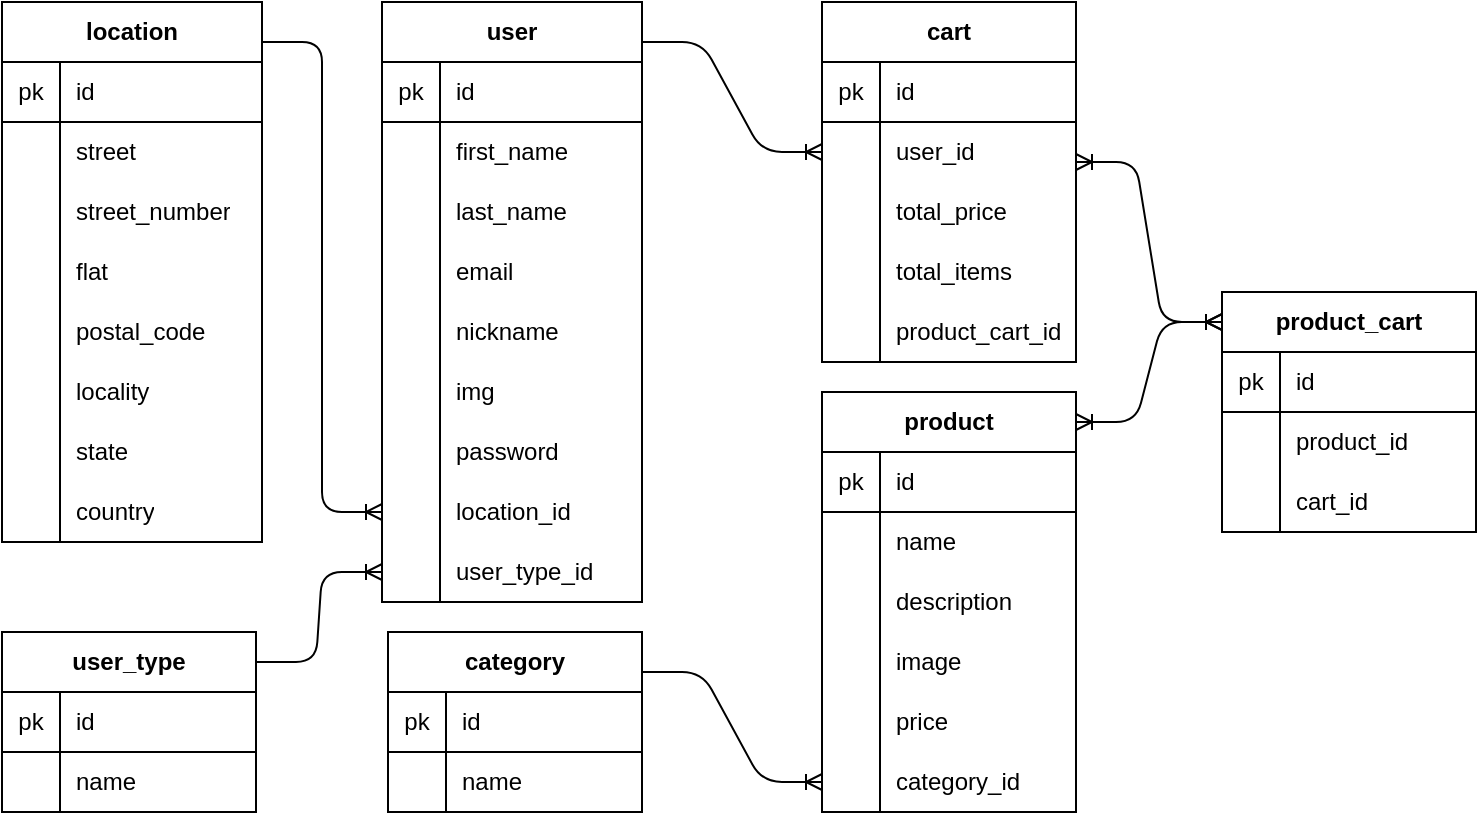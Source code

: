 <mxfile version="14.7.4" type="github">
  <diagram id="C5RBs43oDa-KdzZeNtuy" name="Page-1">
    <mxGraphModel dx="838" dy="547" grid="1" gridSize="10" guides="1" tooltips="1" connect="1" arrows="1" fold="1" page="1" pageScale="1" pageWidth="827" pageHeight="1169" math="0" shadow="0">
      <root>
        <mxCell id="WIyWlLk6GJQsqaUBKTNV-0" />
        <mxCell id="WIyWlLk6GJQsqaUBKTNV-1" parent="WIyWlLk6GJQsqaUBKTNV-0" />
        <mxCell id="2IKahxHPjoitAG6gqW4m-127" value="user" style="shape=table;html=1;whiteSpace=wrap;startSize=30;container=1;collapsible=0;childLayout=tableLayout;fixedRows=1;rowLines=0;fontStyle=1;align=center;rounded=0;shadow=0;sketch=0;" parent="WIyWlLk6GJQsqaUBKTNV-1" vertex="1">
          <mxGeometry x="230" y="30" width="130" height="300" as="geometry" />
        </mxCell>
        <mxCell id="2IKahxHPjoitAG6gqW4m-128" value="" style="shape=partialRectangle;html=1;whiteSpace=wrap;collapsible=0;dropTarget=0;pointerEvents=0;fillColor=none;top=0;left=0;bottom=1;right=0;points=[[0,0.5],[1,0.5]];portConstraint=eastwest;" parent="2IKahxHPjoitAG6gqW4m-127" vertex="1">
          <mxGeometry y="30" width="130" height="30" as="geometry" />
        </mxCell>
        <mxCell id="2IKahxHPjoitAG6gqW4m-129" value="pk" style="shape=partialRectangle;html=1;whiteSpace=wrap;connectable=0;fillColor=none;top=0;left=0;bottom=0;right=0;overflow=hidden;" parent="2IKahxHPjoitAG6gqW4m-128" vertex="1">
          <mxGeometry width="29" height="30" as="geometry" />
        </mxCell>
        <mxCell id="2IKahxHPjoitAG6gqW4m-130" value="id" style="shape=partialRectangle;html=1;whiteSpace=wrap;connectable=0;fillColor=none;top=0;left=0;bottom=0;right=0;align=left;spacingLeft=6;overflow=hidden;" parent="2IKahxHPjoitAG6gqW4m-128" vertex="1">
          <mxGeometry x="29" width="101" height="30" as="geometry" />
        </mxCell>
        <mxCell id="2IKahxHPjoitAG6gqW4m-131" value="" style="shape=partialRectangle;html=1;whiteSpace=wrap;collapsible=0;dropTarget=0;pointerEvents=0;fillColor=none;top=0;left=0;bottom=0;right=0;points=[[0,0.5],[1,0.5]];portConstraint=eastwest;" parent="2IKahxHPjoitAG6gqW4m-127" vertex="1">
          <mxGeometry y="60" width="130" height="30" as="geometry" />
        </mxCell>
        <mxCell id="2IKahxHPjoitAG6gqW4m-132" value="" style="shape=partialRectangle;html=1;whiteSpace=wrap;connectable=0;fillColor=none;top=0;left=0;bottom=0;right=0;overflow=hidden;" parent="2IKahxHPjoitAG6gqW4m-131" vertex="1">
          <mxGeometry width="29" height="30" as="geometry" />
        </mxCell>
        <mxCell id="2IKahxHPjoitAG6gqW4m-133" value="first_name" style="shape=partialRectangle;html=1;whiteSpace=wrap;connectable=0;fillColor=none;top=0;left=0;bottom=0;right=0;align=left;spacingLeft=6;overflow=hidden;" parent="2IKahxHPjoitAG6gqW4m-131" vertex="1">
          <mxGeometry x="29" width="101" height="30" as="geometry" />
        </mxCell>
        <mxCell id="2IKahxHPjoitAG6gqW4m-144" value="" style="shape=partialRectangle;html=1;whiteSpace=wrap;collapsible=0;dropTarget=0;pointerEvents=0;fillColor=none;top=0;left=0;bottom=0;right=0;points=[[0,0.5],[1,0.5]];portConstraint=eastwest;" parent="2IKahxHPjoitAG6gqW4m-127" vertex="1">
          <mxGeometry y="90" width="130" height="30" as="geometry" />
        </mxCell>
        <mxCell id="2IKahxHPjoitAG6gqW4m-145" value="" style="shape=partialRectangle;html=1;whiteSpace=wrap;connectable=0;fillColor=none;top=0;left=0;bottom=0;right=0;overflow=hidden;" parent="2IKahxHPjoitAG6gqW4m-144" vertex="1">
          <mxGeometry width="29" height="30" as="geometry" />
        </mxCell>
        <mxCell id="2IKahxHPjoitAG6gqW4m-146" value="last_name" style="shape=partialRectangle;html=1;whiteSpace=wrap;connectable=0;fillColor=none;top=0;left=0;bottom=0;right=0;align=left;spacingLeft=6;overflow=hidden;" parent="2IKahxHPjoitAG6gqW4m-144" vertex="1">
          <mxGeometry x="29" width="101" height="30" as="geometry" />
        </mxCell>
        <mxCell id="2IKahxHPjoitAG6gqW4m-134" value="" style="shape=partialRectangle;html=1;whiteSpace=wrap;collapsible=0;dropTarget=0;pointerEvents=0;fillColor=none;top=0;left=0;bottom=0;right=0;points=[[0,0.5],[1,0.5]];portConstraint=eastwest;" parent="2IKahxHPjoitAG6gqW4m-127" vertex="1">
          <mxGeometry y="120" width="130" height="30" as="geometry" />
        </mxCell>
        <mxCell id="2IKahxHPjoitAG6gqW4m-135" value="" style="shape=partialRectangle;html=1;whiteSpace=wrap;connectable=0;fillColor=none;top=0;left=0;bottom=0;right=0;overflow=hidden;" parent="2IKahxHPjoitAG6gqW4m-134" vertex="1">
          <mxGeometry width="29" height="30" as="geometry" />
        </mxCell>
        <mxCell id="2IKahxHPjoitAG6gqW4m-136" value="email" style="shape=partialRectangle;html=1;whiteSpace=wrap;connectable=0;fillColor=none;top=0;left=0;bottom=0;right=0;align=left;spacingLeft=6;overflow=hidden;" parent="2IKahxHPjoitAG6gqW4m-134" vertex="1">
          <mxGeometry x="29" width="101" height="30" as="geometry" />
        </mxCell>
        <mxCell id="2IKahxHPjoitAG6gqW4m-138" value="" style="shape=partialRectangle;html=1;whiteSpace=wrap;collapsible=0;dropTarget=0;pointerEvents=0;fillColor=none;top=0;left=0;bottom=0;right=0;points=[[0,0.5],[1,0.5]];portConstraint=eastwest;" parent="2IKahxHPjoitAG6gqW4m-127" vertex="1">
          <mxGeometry y="150" width="130" height="30" as="geometry" />
        </mxCell>
        <mxCell id="2IKahxHPjoitAG6gqW4m-139" value="" style="shape=partialRectangle;html=1;whiteSpace=wrap;connectable=0;fillColor=none;top=0;left=0;bottom=0;right=0;overflow=hidden;" parent="2IKahxHPjoitAG6gqW4m-138" vertex="1">
          <mxGeometry width="29" height="30" as="geometry" />
        </mxCell>
        <mxCell id="2IKahxHPjoitAG6gqW4m-140" value="nickname" style="shape=partialRectangle;html=1;whiteSpace=wrap;connectable=0;fillColor=none;top=0;left=0;bottom=0;right=0;align=left;spacingLeft=6;overflow=hidden;" parent="2IKahxHPjoitAG6gqW4m-138" vertex="1">
          <mxGeometry x="29" width="101" height="30" as="geometry" />
        </mxCell>
        <mxCell id="2IKahxHPjoitAG6gqW4m-141" value="" style="shape=partialRectangle;html=1;whiteSpace=wrap;collapsible=0;dropTarget=0;pointerEvents=0;fillColor=none;top=0;left=0;bottom=0;right=0;points=[[0,0.5],[1,0.5]];portConstraint=eastwest;" parent="2IKahxHPjoitAG6gqW4m-127" vertex="1">
          <mxGeometry y="180" width="130" height="30" as="geometry" />
        </mxCell>
        <mxCell id="2IKahxHPjoitAG6gqW4m-142" value="" style="shape=partialRectangle;html=1;whiteSpace=wrap;connectable=0;fillColor=none;top=0;left=0;bottom=0;right=0;overflow=hidden;" parent="2IKahxHPjoitAG6gqW4m-141" vertex="1">
          <mxGeometry width="29" height="30" as="geometry" />
        </mxCell>
        <mxCell id="2IKahxHPjoitAG6gqW4m-143" value="img" style="shape=partialRectangle;html=1;whiteSpace=wrap;connectable=0;fillColor=none;top=0;left=0;bottom=0;right=0;align=left;spacingLeft=6;overflow=hidden;" parent="2IKahxHPjoitAG6gqW4m-141" vertex="1">
          <mxGeometry x="29" width="101" height="30" as="geometry" />
        </mxCell>
        <mxCell id="2IKahxHPjoitAG6gqW4m-160" value="" style="shape=partialRectangle;html=1;whiteSpace=wrap;collapsible=0;dropTarget=0;pointerEvents=0;fillColor=none;top=0;left=0;bottom=0;right=0;points=[[0,0.5],[1,0.5]];portConstraint=eastwest;" parent="2IKahxHPjoitAG6gqW4m-127" vertex="1">
          <mxGeometry y="210" width="130" height="30" as="geometry" />
        </mxCell>
        <mxCell id="2IKahxHPjoitAG6gqW4m-161" value="" style="shape=partialRectangle;html=1;whiteSpace=wrap;connectable=0;fillColor=none;top=0;left=0;bottom=0;right=0;overflow=hidden;" parent="2IKahxHPjoitAG6gqW4m-160" vertex="1">
          <mxGeometry width="29" height="30" as="geometry" />
        </mxCell>
        <mxCell id="2IKahxHPjoitAG6gqW4m-162" value="password" style="shape=partialRectangle;html=1;whiteSpace=wrap;connectable=0;fillColor=none;top=0;left=0;bottom=0;right=0;align=left;spacingLeft=6;overflow=hidden;" parent="2IKahxHPjoitAG6gqW4m-160" vertex="1">
          <mxGeometry x="29" width="101" height="30" as="geometry" />
        </mxCell>
        <mxCell id="2IKahxHPjoitAG6gqW4m-166" value="" style="shape=partialRectangle;html=1;whiteSpace=wrap;collapsible=0;dropTarget=0;pointerEvents=0;fillColor=none;top=0;left=0;bottom=0;right=0;points=[[0,0.5],[1,0.5]];portConstraint=eastwest;" parent="2IKahxHPjoitAG6gqW4m-127" vertex="1">
          <mxGeometry y="240" width="130" height="30" as="geometry" />
        </mxCell>
        <mxCell id="2IKahxHPjoitAG6gqW4m-167" value="" style="shape=partialRectangle;html=1;whiteSpace=wrap;connectable=0;fillColor=none;top=0;left=0;bottom=0;right=0;overflow=hidden;" parent="2IKahxHPjoitAG6gqW4m-166" vertex="1">
          <mxGeometry width="29" height="30" as="geometry" />
        </mxCell>
        <mxCell id="2IKahxHPjoitAG6gqW4m-168" value="location_id" style="shape=partialRectangle;html=1;whiteSpace=wrap;connectable=0;fillColor=none;top=0;left=0;bottom=0;right=0;align=left;spacingLeft=6;overflow=hidden;" parent="2IKahxHPjoitAG6gqW4m-166" vertex="1">
          <mxGeometry x="29" width="101" height="30" as="geometry" />
        </mxCell>
        <mxCell id="2IKahxHPjoitAG6gqW4m-163" value="" style="shape=partialRectangle;html=1;whiteSpace=wrap;collapsible=0;dropTarget=0;pointerEvents=0;fillColor=none;top=0;left=0;bottom=0;right=0;points=[[0,0.5],[1,0.5]];portConstraint=eastwest;" parent="2IKahxHPjoitAG6gqW4m-127" vertex="1">
          <mxGeometry y="270" width="130" height="30" as="geometry" />
        </mxCell>
        <mxCell id="2IKahxHPjoitAG6gqW4m-164" value="" style="shape=partialRectangle;html=1;whiteSpace=wrap;connectable=0;fillColor=none;top=0;left=0;bottom=0;right=0;overflow=hidden;" parent="2IKahxHPjoitAG6gqW4m-163" vertex="1">
          <mxGeometry width="29" height="30" as="geometry" />
        </mxCell>
        <mxCell id="2IKahxHPjoitAG6gqW4m-165" value="user_type_id" style="shape=partialRectangle;html=1;whiteSpace=wrap;connectable=0;fillColor=none;top=0;left=0;bottom=0;right=0;align=left;spacingLeft=6;overflow=hidden;" parent="2IKahxHPjoitAG6gqW4m-163" vertex="1">
          <mxGeometry x="29" width="101" height="30" as="geometry" />
        </mxCell>
        <mxCell id="2IKahxHPjoitAG6gqW4m-169" value="product" style="shape=table;html=1;whiteSpace=wrap;startSize=30;container=1;collapsible=0;childLayout=tableLayout;fixedRows=1;rowLines=0;fontStyle=1;align=center;rounded=0;shadow=0;sketch=0;" parent="WIyWlLk6GJQsqaUBKTNV-1" vertex="1">
          <mxGeometry x="450" y="225" width="127" height="210" as="geometry" />
        </mxCell>
        <mxCell id="2IKahxHPjoitAG6gqW4m-170" value="" style="shape=partialRectangle;html=1;whiteSpace=wrap;collapsible=0;dropTarget=0;pointerEvents=0;fillColor=none;top=0;left=0;bottom=1;right=0;points=[[0,0.5],[1,0.5]];portConstraint=eastwest;" parent="2IKahxHPjoitAG6gqW4m-169" vertex="1">
          <mxGeometry y="30" width="127" height="30" as="geometry" />
        </mxCell>
        <mxCell id="2IKahxHPjoitAG6gqW4m-171" value="pk" style="shape=partialRectangle;html=1;whiteSpace=wrap;connectable=0;fillColor=none;top=0;left=0;bottom=0;right=0;overflow=hidden;" parent="2IKahxHPjoitAG6gqW4m-170" vertex="1">
          <mxGeometry width="29" height="30" as="geometry" />
        </mxCell>
        <mxCell id="2IKahxHPjoitAG6gqW4m-172" value="id" style="shape=partialRectangle;html=1;whiteSpace=wrap;connectable=0;fillColor=none;top=0;left=0;bottom=0;right=0;align=left;spacingLeft=6;overflow=hidden;" parent="2IKahxHPjoitAG6gqW4m-170" vertex="1">
          <mxGeometry x="29" width="98" height="30" as="geometry" />
        </mxCell>
        <mxCell id="2IKahxHPjoitAG6gqW4m-173" value="" style="shape=partialRectangle;html=1;whiteSpace=wrap;collapsible=0;dropTarget=0;pointerEvents=0;fillColor=none;top=0;left=0;bottom=0;right=0;points=[[0,0.5],[1,0.5]];portConstraint=eastwest;" parent="2IKahxHPjoitAG6gqW4m-169" vertex="1">
          <mxGeometry y="60" width="127" height="30" as="geometry" />
        </mxCell>
        <mxCell id="2IKahxHPjoitAG6gqW4m-174" value="" style="shape=partialRectangle;html=1;whiteSpace=wrap;connectable=0;fillColor=none;top=0;left=0;bottom=0;right=0;overflow=hidden;" parent="2IKahxHPjoitAG6gqW4m-173" vertex="1">
          <mxGeometry width="29" height="30" as="geometry" />
        </mxCell>
        <mxCell id="2IKahxHPjoitAG6gqW4m-175" value="name" style="shape=partialRectangle;html=1;whiteSpace=wrap;connectable=0;fillColor=none;top=0;left=0;bottom=0;right=0;align=left;spacingLeft=6;overflow=hidden;" parent="2IKahxHPjoitAG6gqW4m-173" vertex="1">
          <mxGeometry x="29" width="98" height="30" as="geometry" />
        </mxCell>
        <mxCell id="2IKahxHPjoitAG6gqW4m-176" value="" style="shape=partialRectangle;html=1;whiteSpace=wrap;collapsible=0;dropTarget=0;pointerEvents=0;fillColor=none;top=0;left=0;bottom=0;right=0;points=[[0,0.5],[1,0.5]];portConstraint=eastwest;" parent="2IKahxHPjoitAG6gqW4m-169" vertex="1">
          <mxGeometry y="90" width="127" height="30" as="geometry" />
        </mxCell>
        <mxCell id="2IKahxHPjoitAG6gqW4m-177" value="" style="shape=partialRectangle;html=1;whiteSpace=wrap;connectable=0;fillColor=none;top=0;left=0;bottom=0;right=0;overflow=hidden;" parent="2IKahxHPjoitAG6gqW4m-176" vertex="1">
          <mxGeometry width="29" height="30" as="geometry" />
        </mxCell>
        <mxCell id="2IKahxHPjoitAG6gqW4m-178" value="description" style="shape=partialRectangle;html=1;whiteSpace=wrap;connectable=0;fillColor=none;top=0;left=0;bottom=0;right=0;align=left;spacingLeft=6;overflow=hidden;" parent="2IKahxHPjoitAG6gqW4m-176" vertex="1">
          <mxGeometry x="29" width="98" height="30" as="geometry" />
        </mxCell>
        <mxCell id="2IKahxHPjoitAG6gqW4m-179" value="" style="shape=partialRectangle;html=1;whiteSpace=wrap;collapsible=0;dropTarget=0;pointerEvents=0;fillColor=none;top=0;left=0;bottom=0;right=0;points=[[0,0.5],[1,0.5]];portConstraint=eastwest;" parent="2IKahxHPjoitAG6gqW4m-169" vertex="1">
          <mxGeometry y="120" width="127" height="30" as="geometry" />
        </mxCell>
        <mxCell id="2IKahxHPjoitAG6gqW4m-180" value="" style="shape=partialRectangle;html=1;whiteSpace=wrap;connectable=0;fillColor=none;top=0;left=0;bottom=0;right=0;overflow=hidden;" parent="2IKahxHPjoitAG6gqW4m-179" vertex="1">
          <mxGeometry width="29" height="30" as="geometry" />
        </mxCell>
        <mxCell id="2IKahxHPjoitAG6gqW4m-181" value="image" style="shape=partialRectangle;html=1;whiteSpace=wrap;connectable=0;fillColor=none;top=0;left=0;bottom=0;right=0;align=left;spacingLeft=6;overflow=hidden;" parent="2IKahxHPjoitAG6gqW4m-179" vertex="1">
          <mxGeometry x="29" width="98" height="30" as="geometry" />
        </mxCell>
        <mxCell id="2IKahxHPjoitAG6gqW4m-185" value="" style="shape=partialRectangle;html=1;whiteSpace=wrap;collapsible=0;dropTarget=0;pointerEvents=0;fillColor=none;top=0;left=0;bottom=0;right=0;points=[[0,0.5],[1,0.5]];portConstraint=eastwest;" parent="2IKahxHPjoitAG6gqW4m-169" vertex="1">
          <mxGeometry y="150" width="127" height="30" as="geometry" />
        </mxCell>
        <mxCell id="2IKahxHPjoitAG6gqW4m-186" value="" style="shape=partialRectangle;html=1;whiteSpace=wrap;connectable=0;fillColor=none;top=0;left=0;bottom=0;right=0;overflow=hidden;" parent="2IKahxHPjoitAG6gqW4m-185" vertex="1">
          <mxGeometry width="29" height="30" as="geometry" />
        </mxCell>
        <mxCell id="2IKahxHPjoitAG6gqW4m-187" value="price" style="shape=partialRectangle;html=1;whiteSpace=wrap;connectable=0;fillColor=none;top=0;left=0;bottom=0;right=0;align=left;spacingLeft=6;overflow=hidden;" parent="2IKahxHPjoitAG6gqW4m-185" vertex="1">
          <mxGeometry x="29" width="98" height="30" as="geometry" />
        </mxCell>
        <mxCell id="2IKahxHPjoitAG6gqW4m-188" value="" style="shape=partialRectangle;html=1;whiteSpace=wrap;collapsible=0;dropTarget=0;pointerEvents=0;fillColor=none;top=0;left=0;bottom=0;right=0;points=[[0,0.5],[1,0.5]];portConstraint=eastwest;" parent="2IKahxHPjoitAG6gqW4m-169" vertex="1">
          <mxGeometry y="180" width="127" height="30" as="geometry" />
        </mxCell>
        <mxCell id="2IKahxHPjoitAG6gqW4m-189" value="" style="shape=partialRectangle;html=1;whiteSpace=wrap;connectable=0;fillColor=none;top=0;left=0;bottom=0;right=0;overflow=hidden;" parent="2IKahxHPjoitAG6gqW4m-188" vertex="1">
          <mxGeometry width="29" height="30" as="geometry" />
        </mxCell>
        <mxCell id="2IKahxHPjoitAG6gqW4m-190" value="category_id" style="shape=partialRectangle;html=1;whiteSpace=wrap;connectable=0;fillColor=none;top=0;left=0;bottom=0;right=0;align=left;spacingLeft=6;overflow=hidden;" parent="2IKahxHPjoitAG6gqW4m-188" vertex="1">
          <mxGeometry x="29" width="98" height="30" as="geometry" />
        </mxCell>
        <mxCell id="2IKahxHPjoitAG6gqW4m-197" value="location" style="shape=table;html=1;whiteSpace=wrap;startSize=30;container=1;collapsible=0;childLayout=tableLayout;fixedRows=1;rowLines=0;fontStyle=1;align=center;rounded=0;shadow=0;sketch=0;" parent="WIyWlLk6GJQsqaUBKTNV-1" vertex="1">
          <mxGeometry x="40" y="30" width="130" height="270" as="geometry" />
        </mxCell>
        <mxCell id="2IKahxHPjoitAG6gqW4m-198" value="" style="shape=partialRectangle;html=1;whiteSpace=wrap;collapsible=0;dropTarget=0;pointerEvents=0;fillColor=none;top=0;left=0;bottom=1;right=0;points=[[0,0.5],[1,0.5]];portConstraint=eastwest;" parent="2IKahxHPjoitAG6gqW4m-197" vertex="1">
          <mxGeometry y="30" width="130" height="30" as="geometry" />
        </mxCell>
        <mxCell id="2IKahxHPjoitAG6gqW4m-199" value="pk" style="shape=partialRectangle;html=1;whiteSpace=wrap;connectable=0;fillColor=none;top=0;left=0;bottom=0;right=0;overflow=hidden;" parent="2IKahxHPjoitAG6gqW4m-198" vertex="1">
          <mxGeometry width="29" height="30" as="geometry" />
        </mxCell>
        <mxCell id="2IKahxHPjoitAG6gqW4m-200" value="id" style="shape=partialRectangle;html=1;whiteSpace=wrap;connectable=0;fillColor=none;top=0;left=0;bottom=0;right=0;align=left;spacingLeft=6;overflow=hidden;" parent="2IKahxHPjoitAG6gqW4m-198" vertex="1">
          <mxGeometry x="29" width="101" height="30" as="geometry" />
        </mxCell>
        <mxCell id="2IKahxHPjoitAG6gqW4m-201" value="" style="shape=partialRectangle;html=1;whiteSpace=wrap;collapsible=0;dropTarget=0;pointerEvents=0;fillColor=none;top=0;left=0;bottom=0;right=0;points=[[0,0.5],[1,0.5]];portConstraint=eastwest;" parent="2IKahxHPjoitAG6gqW4m-197" vertex="1">
          <mxGeometry y="60" width="130" height="30" as="geometry" />
        </mxCell>
        <mxCell id="2IKahxHPjoitAG6gqW4m-202" value="" style="shape=partialRectangle;html=1;whiteSpace=wrap;connectable=0;fillColor=none;top=0;left=0;bottom=0;right=0;overflow=hidden;" parent="2IKahxHPjoitAG6gqW4m-201" vertex="1">
          <mxGeometry width="29" height="30" as="geometry" />
        </mxCell>
        <mxCell id="2IKahxHPjoitAG6gqW4m-203" value="street" style="shape=partialRectangle;html=1;whiteSpace=wrap;connectable=0;fillColor=none;top=0;left=0;bottom=0;right=0;align=left;spacingLeft=6;overflow=hidden;" parent="2IKahxHPjoitAG6gqW4m-201" vertex="1">
          <mxGeometry x="29" width="101" height="30" as="geometry" />
        </mxCell>
        <mxCell id="2IKahxHPjoitAG6gqW4m-204" value="" style="shape=partialRectangle;html=1;whiteSpace=wrap;collapsible=0;dropTarget=0;pointerEvents=0;fillColor=none;top=0;left=0;bottom=0;right=0;points=[[0,0.5],[1,0.5]];portConstraint=eastwest;" parent="2IKahxHPjoitAG6gqW4m-197" vertex="1">
          <mxGeometry y="90" width="130" height="30" as="geometry" />
        </mxCell>
        <mxCell id="2IKahxHPjoitAG6gqW4m-205" value="" style="shape=partialRectangle;html=1;whiteSpace=wrap;connectable=0;fillColor=none;top=0;left=0;bottom=0;right=0;overflow=hidden;" parent="2IKahxHPjoitAG6gqW4m-204" vertex="1">
          <mxGeometry width="29" height="30" as="geometry" />
        </mxCell>
        <mxCell id="2IKahxHPjoitAG6gqW4m-206" value="street_number" style="shape=partialRectangle;html=1;whiteSpace=wrap;connectable=0;fillColor=none;top=0;left=0;bottom=0;right=0;align=left;spacingLeft=6;overflow=hidden;" parent="2IKahxHPjoitAG6gqW4m-204" vertex="1">
          <mxGeometry x="29" width="101" height="30" as="geometry" />
        </mxCell>
        <mxCell id="2IKahxHPjoitAG6gqW4m-207" value="" style="shape=partialRectangle;html=1;whiteSpace=wrap;collapsible=0;dropTarget=0;pointerEvents=0;fillColor=none;top=0;left=0;bottom=0;right=0;points=[[0,0.5],[1,0.5]];portConstraint=eastwest;" parent="2IKahxHPjoitAG6gqW4m-197" vertex="1">
          <mxGeometry y="120" width="130" height="30" as="geometry" />
        </mxCell>
        <mxCell id="2IKahxHPjoitAG6gqW4m-208" value="" style="shape=partialRectangle;html=1;whiteSpace=wrap;connectable=0;fillColor=none;top=0;left=0;bottom=0;right=0;overflow=hidden;" parent="2IKahxHPjoitAG6gqW4m-207" vertex="1">
          <mxGeometry width="29" height="30" as="geometry" />
        </mxCell>
        <mxCell id="2IKahxHPjoitAG6gqW4m-209" value="flat" style="shape=partialRectangle;html=1;whiteSpace=wrap;connectable=0;fillColor=none;top=0;left=0;bottom=0;right=0;align=left;spacingLeft=6;overflow=hidden;" parent="2IKahxHPjoitAG6gqW4m-207" vertex="1">
          <mxGeometry x="29" width="101" height="30" as="geometry" />
        </mxCell>
        <mxCell id="2IKahxHPjoitAG6gqW4m-210" value="" style="shape=partialRectangle;html=1;whiteSpace=wrap;collapsible=0;dropTarget=0;pointerEvents=0;fillColor=none;top=0;left=0;bottom=0;right=0;points=[[0,0.5],[1,0.5]];portConstraint=eastwest;" parent="2IKahxHPjoitAG6gqW4m-197" vertex="1">
          <mxGeometry y="150" width="130" height="30" as="geometry" />
        </mxCell>
        <mxCell id="2IKahxHPjoitAG6gqW4m-211" value="" style="shape=partialRectangle;html=1;whiteSpace=wrap;connectable=0;fillColor=none;top=0;left=0;bottom=0;right=0;overflow=hidden;" parent="2IKahxHPjoitAG6gqW4m-210" vertex="1">
          <mxGeometry width="29" height="30" as="geometry" />
        </mxCell>
        <mxCell id="2IKahxHPjoitAG6gqW4m-212" value="postal_code" style="shape=partialRectangle;html=1;whiteSpace=wrap;connectable=0;fillColor=none;top=0;left=0;bottom=0;right=0;align=left;spacingLeft=6;overflow=hidden;" parent="2IKahxHPjoitAG6gqW4m-210" vertex="1">
          <mxGeometry x="29" width="101" height="30" as="geometry" />
        </mxCell>
        <mxCell id="2IKahxHPjoitAG6gqW4m-213" value="" style="shape=partialRectangle;html=1;whiteSpace=wrap;collapsible=0;dropTarget=0;pointerEvents=0;fillColor=none;top=0;left=0;bottom=0;right=0;points=[[0,0.5],[1,0.5]];portConstraint=eastwest;" parent="2IKahxHPjoitAG6gqW4m-197" vertex="1">
          <mxGeometry y="180" width="130" height="30" as="geometry" />
        </mxCell>
        <mxCell id="2IKahxHPjoitAG6gqW4m-214" value="" style="shape=partialRectangle;html=1;whiteSpace=wrap;connectable=0;fillColor=none;top=0;left=0;bottom=0;right=0;overflow=hidden;" parent="2IKahxHPjoitAG6gqW4m-213" vertex="1">
          <mxGeometry width="29" height="30" as="geometry" />
        </mxCell>
        <mxCell id="2IKahxHPjoitAG6gqW4m-215" value="locality" style="shape=partialRectangle;html=1;whiteSpace=wrap;connectable=0;fillColor=none;top=0;left=0;bottom=0;right=0;align=left;spacingLeft=6;overflow=hidden;" parent="2IKahxHPjoitAG6gqW4m-213" vertex="1">
          <mxGeometry x="29" width="101" height="30" as="geometry" />
        </mxCell>
        <mxCell id="2IKahxHPjoitAG6gqW4m-216" value="" style="shape=partialRectangle;html=1;whiteSpace=wrap;collapsible=0;dropTarget=0;pointerEvents=0;fillColor=none;top=0;left=0;bottom=0;right=0;points=[[0,0.5],[1,0.5]];portConstraint=eastwest;" parent="2IKahxHPjoitAG6gqW4m-197" vertex="1">
          <mxGeometry y="210" width="130" height="30" as="geometry" />
        </mxCell>
        <mxCell id="2IKahxHPjoitAG6gqW4m-217" value="" style="shape=partialRectangle;html=1;whiteSpace=wrap;connectable=0;fillColor=none;top=0;left=0;bottom=0;right=0;overflow=hidden;" parent="2IKahxHPjoitAG6gqW4m-216" vertex="1">
          <mxGeometry width="29" height="30" as="geometry" />
        </mxCell>
        <mxCell id="2IKahxHPjoitAG6gqW4m-218" value="state" style="shape=partialRectangle;html=1;whiteSpace=wrap;connectable=0;fillColor=none;top=0;left=0;bottom=0;right=0;align=left;spacingLeft=6;overflow=hidden;" parent="2IKahxHPjoitAG6gqW4m-216" vertex="1">
          <mxGeometry x="29" width="101" height="30" as="geometry" />
        </mxCell>
        <mxCell id="2IKahxHPjoitAG6gqW4m-219" value="" style="shape=partialRectangle;html=1;whiteSpace=wrap;collapsible=0;dropTarget=0;pointerEvents=0;fillColor=none;top=0;left=0;bottom=0;right=0;points=[[0,0.5],[1,0.5]];portConstraint=eastwest;" parent="2IKahxHPjoitAG6gqW4m-197" vertex="1">
          <mxGeometry y="240" width="130" height="30" as="geometry" />
        </mxCell>
        <mxCell id="2IKahxHPjoitAG6gqW4m-220" value="" style="shape=partialRectangle;html=1;whiteSpace=wrap;connectable=0;fillColor=none;top=0;left=0;bottom=0;right=0;overflow=hidden;" parent="2IKahxHPjoitAG6gqW4m-219" vertex="1">
          <mxGeometry width="29" height="30" as="geometry" />
        </mxCell>
        <mxCell id="2IKahxHPjoitAG6gqW4m-221" value="country" style="shape=partialRectangle;html=1;whiteSpace=wrap;connectable=0;fillColor=none;top=0;left=0;bottom=0;right=0;align=left;spacingLeft=6;overflow=hidden;" parent="2IKahxHPjoitAG6gqW4m-219" vertex="1">
          <mxGeometry x="29" width="101" height="30" as="geometry" />
        </mxCell>
        <mxCell id="2IKahxHPjoitAG6gqW4m-228" value="category" style="shape=table;html=1;whiteSpace=wrap;startSize=30;container=1;collapsible=0;childLayout=tableLayout;fixedRows=1;rowLines=0;fontStyle=1;align=center;rounded=0;shadow=0;sketch=0;" parent="WIyWlLk6GJQsqaUBKTNV-1" vertex="1">
          <mxGeometry x="233" y="345" width="127" height="90" as="geometry" />
        </mxCell>
        <mxCell id="2IKahxHPjoitAG6gqW4m-229" value="" style="shape=partialRectangle;html=1;whiteSpace=wrap;collapsible=0;dropTarget=0;pointerEvents=0;fillColor=none;top=0;left=0;bottom=1;right=0;points=[[0,0.5],[1,0.5]];portConstraint=eastwest;" parent="2IKahxHPjoitAG6gqW4m-228" vertex="1">
          <mxGeometry y="30" width="127" height="30" as="geometry" />
        </mxCell>
        <mxCell id="2IKahxHPjoitAG6gqW4m-230" value="pk" style="shape=partialRectangle;html=1;whiteSpace=wrap;connectable=0;fillColor=none;top=0;left=0;bottom=0;right=0;overflow=hidden;" parent="2IKahxHPjoitAG6gqW4m-229" vertex="1">
          <mxGeometry width="29" height="30" as="geometry" />
        </mxCell>
        <mxCell id="2IKahxHPjoitAG6gqW4m-231" value="id" style="shape=partialRectangle;html=1;whiteSpace=wrap;connectable=0;fillColor=none;top=0;left=0;bottom=0;right=0;align=left;spacingLeft=6;overflow=hidden;" parent="2IKahxHPjoitAG6gqW4m-229" vertex="1">
          <mxGeometry x="29" width="98" height="30" as="geometry" />
        </mxCell>
        <mxCell id="2IKahxHPjoitAG6gqW4m-232" value="" style="shape=partialRectangle;html=1;whiteSpace=wrap;collapsible=0;dropTarget=0;pointerEvents=0;fillColor=none;top=0;left=0;bottom=0;right=0;points=[[0,0.5],[1,0.5]];portConstraint=eastwest;" parent="2IKahxHPjoitAG6gqW4m-228" vertex="1">
          <mxGeometry y="60" width="127" height="30" as="geometry" />
        </mxCell>
        <mxCell id="2IKahxHPjoitAG6gqW4m-233" value="" style="shape=partialRectangle;html=1;whiteSpace=wrap;connectable=0;fillColor=none;top=0;left=0;bottom=0;right=0;overflow=hidden;" parent="2IKahxHPjoitAG6gqW4m-232" vertex="1">
          <mxGeometry width="29" height="30" as="geometry" />
        </mxCell>
        <mxCell id="2IKahxHPjoitAG6gqW4m-234" value="name" style="shape=partialRectangle;html=1;whiteSpace=wrap;connectable=0;fillColor=none;top=0;left=0;bottom=0;right=0;align=left;spacingLeft=6;overflow=hidden;" parent="2IKahxHPjoitAG6gqW4m-232" vertex="1">
          <mxGeometry x="29" width="98" height="30" as="geometry" />
        </mxCell>
        <mxCell id="2IKahxHPjoitAG6gqW4m-250" value="cart" style="shape=table;html=1;whiteSpace=wrap;startSize=30;container=1;collapsible=0;childLayout=tableLayout;fixedRows=1;rowLines=0;fontStyle=1;align=center;rounded=0;shadow=0;sketch=0;" parent="WIyWlLk6GJQsqaUBKTNV-1" vertex="1">
          <mxGeometry x="450" y="30" width="127" height="180" as="geometry" />
        </mxCell>
        <mxCell id="2IKahxHPjoitAG6gqW4m-251" value="" style="shape=partialRectangle;html=1;whiteSpace=wrap;collapsible=0;dropTarget=0;pointerEvents=0;fillColor=none;top=0;left=0;bottom=1;right=0;points=[[0,0.5],[1,0.5]];portConstraint=eastwest;" parent="2IKahxHPjoitAG6gqW4m-250" vertex="1">
          <mxGeometry y="30" width="127" height="30" as="geometry" />
        </mxCell>
        <mxCell id="2IKahxHPjoitAG6gqW4m-252" value="pk" style="shape=partialRectangle;html=1;whiteSpace=wrap;connectable=0;fillColor=none;top=0;left=0;bottom=0;right=0;overflow=hidden;" parent="2IKahxHPjoitAG6gqW4m-251" vertex="1">
          <mxGeometry width="29" height="30" as="geometry" />
        </mxCell>
        <mxCell id="2IKahxHPjoitAG6gqW4m-253" value="id" style="shape=partialRectangle;html=1;whiteSpace=wrap;connectable=0;fillColor=none;top=0;left=0;bottom=0;right=0;align=left;spacingLeft=6;overflow=hidden;" parent="2IKahxHPjoitAG6gqW4m-251" vertex="1">
          <mxGeometry x="29" width="98" height="30" as="geometry" />
        </mxCell>
        <mxCell id="2IKahxHPjoitAG6gqW4m-254" value="" style="shape=partialRectangle;html=1;whiteSpace=wrap;collapsible=0;dropTarget=0;pointerEvents=0;fillColor=none;top=0;left=0;bottom=0;right=0;points=[[0,0.5],[1,0.5]];portConstraint=eastwest;" parent="2IKahxHPjoitAG6gqW4m-250" vertex="1">
          <mxGeometry y="60" width="127" height="30" as="geometry" />
        </mxCell>
        <mxCell id="2IKahxHPjoitAG6gqW4m-255" value="" style="shape=partialRectangle;html=1;whiteSpace=wrap;connectable=0;fillColor=none;top=0;left=0;bottom=0;right=0;overflow=hidden;" parent="2IKahxHPjoitAG6gqW4m-254" vertex="1">
          <mxGeometry width="29" height="30" as="geometry" />
        </mxCell>
        <mxCell id="2IKahxHPjoitAG6gqW4m-256" value="user_id" style="shape=partialRectangle;html=1;whiteSpace=wrap;connectable=0;fillColor=none;top=0;left=0;bottom=0;right=0;align=left;spacingLeft=6;overflow=hidden;" parent="2IKahxHPjoitAG6gqW4m-254" vertex="1">
          <mxGeometry x="29" width="98" height="30" as="geometry" />
        </mxCell>
        <mxCell id="2IKahxHPjoitAG6gqW4m-257" value="" style="shape=partialRectangle;html=1;whiteSpace=wrap;collapsible=0;dropTarget=0;pointerEvents=0;fillColor=none;top=0;left=0;bottom=0;right=0;points=[[0,0.5],[1,0.5]];portConstraint=eastwest;" parent="2IKahxHPjoitAG6gqW4m-250" vertex="1">
          <mxGeometry y="90" width="127" height="30" as="geometry" />
        </mxCell>
        <mxCell id="2IKahxHPjoitAG6gqW4m-258" value="" style="shape=partialRectangle;html=1;whiteSpace=wrap;connectable=0;fillColor=none;top=0;left=0;bottom=0;right=0;overflow=hidden;" parent="2IKahxHPjoitAG6gqW4m-257" vertex="1">
          <mxGeometry width="29" height="30" as="geometry" />
        </mxCell>
        <mxCell id="2IKahxHPjoitAG6gqW4m-259" value="total_price" style="shape=partialRectangle;html=1;whiteSpace=wrap;connectable=0;fillColor=none;top=0;left=0;bottom=0;right=0;align=left;spacingLeft=6;overflow=hidden;" parent="2IKahxHPjoitAG6gqW4m-257" vertex="1">
          <mxGeometry x="29" width="98" height="30" as="geometry" />
        </mxCell>
        <mxCell id="2IKahxHPjoitAG6gqW4m-260" value="" style="shape=partialRectangle;html=1;whiteSpace=wrap;collapsible=0;dropTarget=0;pointerEvents=0;fillColor=none;top=0;left=0;bottom=0;right=0;points=[[0,0.5],[1,0.5]];portConstraint=eastwest;" parent="2IKahxHPjoitAG6gqW4m-250" vertex="1">
          <mxGeometry y="120" width="127" height="30" as="geometry" />
        </mxCell>
        <mxCell id="2IKahxHPjoitAG6gqW4m-261" value="" style="shape=partialRectangle;html=1;whiteSpace=wrap;connectable=0;fillColor=none;top=0;left=0;bottom=0;right=0;overflow=hidden;" parent="2IKahxHPjoitAG6gqW4m-260" vertex="1">
          <mxGeometry width="29" height="30" as="geometry" />
        </mxCell>
        <mxCell id="2IKahxHPjoitAG6gqW4m-262" value="total_items" style="shape=partialRectangle;html=1;whiteSpace=wrap;connectable=0;fillColor=none;top=0;left=0;bottom=0;right=0;align=left;spacingLeft=6;overflow=hidden;" parent="2IKahxHPjoitAG6gqW4m-260" vertex="1">
          <mxGeometry x="29" width="98" height="30" as="geometry" />
        </mxCell>
        <mxCell id="2IKahxHPjoitAG6gqW4m-263" value="" style="shape=partialRectangle;html=1;whiteSpace=wrap;collapsible=0;dropTarget=0;pointerEvents=0;fillColor=none;top=0;left=0;bottom=0;right=0;points=[[0,0.5],[1,0.5]];portConstraint=eastwest;" parent="2IKahxHPjoitAG6gqW4m-250" vertex="1">
          <mxGeometry y="150" width="127" height="30" as="geometry" />
        </mxCell>
        <mxCell id="2IKahxHPjoitAG6gqW4m-264" value="" style="shape=partialRectangle;html=1;whiteSpace=wrap;connectable=0;fillColor=none;top=0;left=0;bottom=0;right=0;overflow=hidden;" parent="2IKahxHPjoitAG6gqW4m-263" vertex="1">
          <mxGeometry width="29" height="30" as="geometry" />
        </mxCell>
        <mxCell id="2IKahxHPjoitAG6gqW4m-265" value="product_cart_id" style="shape=partialRectangle;html=1;whiteSpace=wrap;connectable=0;fillColor=none;top=0;left=0;bottom=0;right=0;align=left;spacingLeft=6;overflow=hidden;" parent="2IKahxHPjoitAG6gqW4m-263" vertex="1">
          <mxGeometry x="29" width="98" height="30" as="geometry" />
        </mxCell>
        <mxCell id="2IKahxHPjoitAG6gqW4m-272" value="user_type" style="shape=table;html=1;whiteSpace=wrap;startSize=30;container=1;collapsible=0;childLayout=tableLayout;fixedRows=1;rowLines=0;fontStyle=1;align=center;rounded=0;shadow=0;sketch=0;" parent="WIyWlLk6GJQsqaUBKTNV-1" vertex="1">
          <mxGeometry x="40" y="345" width="127" height="90" as="geometry" />
        </mxCell>
        <mxCell id="2IKahxHPjoitAG6gqW4m-273" value="" style="shape=partialRectangle;html=1;whiteSpace=wrap;collapsible=0;dropTarget=0;pointerEvents=0;fillColor=none;top=0;left=0;bottom=1;right=0;points=[[0,0.5],[1,0.5]];portConstraint=eastwest;" parent="2IKahxHPjoitAG6gqW4m-272" vertex="1">
          <mxGeometry y="30" width="127" height="30" as="geometry" />
        </mxCell>
        <mxCell id="2IKahxHPjoitAG6gqW4m-274" value="pk" style="shape=partialRectangle;html=1;whiteSpace=wrap;connectable=0;fillColor=none;top=0;left=0;bottom=0;right=0;overflow=hidden;" parent="2IKahxHPjoitAG6gqW4m-273" vertex="1">
          <mxGeometry width="29" height="30" as="geometry" />
        </mxCell>
        <mxCell id="2IKahxHPjoitAG6gqW4m-275" value="id" style="shape=partialRectangle;html=1;whiteSpace=wrap;connectable=0;fillColor=none;top=0;left=0;bottom=0;right=0;align=left;spacingLeft=6;overflow=hidden;" parent="2IKahxHPjoitAG6gqW4m-273" vertex="1">
          <mxGeometry x="29" width="98" height="30" as="geometry" />
        </mxCell>
        <mxCell id="2IKahxHPjoitAG6gqW4m-276" value="" style="shape=partialRectangle;html=1;whiteSpace=wrap;collapsible=0;dropTarget=0;pointerEvents=0;fillColor=none;top=0;left=0;bottom=0;right=0;points=[[0,0.5],[1,0.5]];portConstraint=eastwest;" parent="2IKahxHPjoitAG6gqW4m-272" vertex="1">
          <mxGeometry y="60" width="127" height="30" as="geometry" />
        </mxCell>
        <mxCell id="2IKahxHPjoitAG6gqW4m-277" value="" style="shape=partialRectangle;html=1;whiteSpace=wrap;connectable=0;fillColor=none;top=0;left=0;bottom=0;right=0;overflow=hidden;" parent="2IKahxHPjoitAG6gqW4m-276" vertex="1">
          <mxGeometry width="29" height="30" as="geometry" />
        </mxCell>
        <mxCell id="2IKahxHPjoitAG6gqW4m-278" value="name" style="shape=partialRectangle;html=1;whiteSpace=wrap;connectable=0;fillColor=none;top=0;left=0;bottom=0;right=0;align=left;spacingLeft=6;overflow=hidden;" parent="2IKahxHPjoitAG6gqW4m-276" vertex="1">
          <mxGeometry x="29" width="98" height="30" as="geometry" />
        </mxCell>
        <mxCell id="2IKahxHPjoitAG6gqW4m-281" value="product_cart" style="shape=table;html=1;whiteSpace=wrap;startSize=30;container=1;collapsible=0;childLayout=tableLayout;fixedRows=1;rowLines=0;fontStyle=1;align=center;rounded=0;shadow=0;sketch=0;" parent="WIyWlLk6GJQsqaUBKTNV-1" vertex="1">
          <mxGeometry x="650" y="175" width="127" height="120" as="geometry" />
        </mxCell>
        <mxCell id="2IKahxHPjoitAG6gqW4m-282" value="" style="shape=partialRectangle;html=1;whiteSpace=wrap;collapsible=0;dropTarget=0;pointerEvents=0;fillColor=none;top=0;left=0;bottom=1;right=0;points=[[0,0.5],[1,0.5]];portConstraint=eastwest;" parent="2IKahxHPjoitAG6gqW4m-281" vertex="1">
          <mxGeometry y="30" width="127" height="30" as="geometry" />
        </mxCell>
        <mxCell id="2IKahxHPjoitAG6gqW4m-283" value="pk" style="shape=partialRectangle;html=1;whiteSpace=wrap;connectable=0;fillColor=none;top=0;left=0;bottom=0;right=0;overflow=hidden;" parent="2IKahxHPjoitAG6gqW4m-282" vertex="1">
          <mxGeometry width="29" height="30" as="geometry" />
        </mxCell>
        <mxCell id="2IKahxHPjoitAG6gqW4m-284" value="id" style="shape=partialRectangle;html=1;whiteSpace=wrap;connectable=0;fillColor=none;top=0;left=0;bottom=0;right=0;align=left;spacingLeft=6;overflow=hidden;" parent="2IKahxHPjoitAG6gqW4m-282" vertex="1">
          <mxGeometry x="29" width="98" height="30" as="geometry" />
        </mxCell>
        <mxCell id="2IKahxHPjoitAG6gqW4m-285" value="" style="shape=partialRectangle;html=1;whiteSpace=wrap;collapsible=0;dropTarget=0;pointerEvents=0;fillColor=none;top=0;left=0;bottom=0;right=0;points=[[0,0.5],[1,0.5]];portConstraint=eastwest;" parent="2IKahxHPjoitAG6gqW4m-281" vertex="1">
          <mxGeometry y="60" width="127" height="30" as="geometry" />
        </mxCell>
        <mxCell id="2IKahxHPjoitAG6gqW4m-286" value="" style="shape=partialRectangle;html=1;whiteSpace=wrap;connectable=0;fillColor=none;top=0;left=0;bottom=0;right=0;overflow=hidden;" parent="2IKahxHPjoitAG6gqW4m-285" vertex="1">
          <mxGeometry width="29" height="30" as="geometry" />
        </mxCell>
        <mxCell id="2IKahxHPjoitAG6gqW4m-287" value="product_id" style="shape=partialRectangle;html=1;whiteSpace=wrap;connectable=0;fillColor=none;top=0;left=0;bottom=0;right=0;align=left;spacingLeft=6;overflow=hidden;" parent="2IKahxHPjoitAG6gqW4m-285" vertex="1">
          <mxGeometry x="29" width="98" height="30" as="geometry" />
        </mxCell>
        <mxCell id="2IKahxHPjoitAG6gqW4m-294" value="" style="shape=partialRectangle;html=1;whiteSpace=wrap;collapsible=0;dropTarget=0;pointerEvents=0;fillColor=none;top=0;left=0;bottom=0;right=0;points=[[0,0.5],[1,0.5]];portConstraint=eastwest;" parent="2IKahxHPjoitAG6gqW4m-281" vertex="1">
          <mxGeometry y="90" width="127" height="30" as="geometry" />
        </mxCell>
        <mxCell id="2IKahxHPjoitAG6gqW4m-295" value="" style="shape=partialRectangle;html=1;whiteSpace=wrap;connectable=0;fillColor=none;top=0;left=0;bottom=0;right=0;overflow=hidden;" parent="2IKahxHPjoitAG6gqW4m-294" vertex="1">
          <mxGeometry width="29" height="30" as="geometry" />
        </mxCell>
        <mxCell id="2IKahxHPjoitAG6gqW4m-296" value="cart_id" style="shape=partialRectangle;html=1;whiteSpace=wrap;connectable=0;fillColor=none;top=0;left=0;bottom=0;right=0;align=left;spacingLeft=6;overflow=hidden;" parent="2IKahxHPjoitAG6gqW4m-294" vertex="1">
          <mxGeometry x="29" width="98" height="30" as="geometry" />
        </mxCell>
        <mxCell id="e5IktkNa6VqiRzod8vBw-5" value="" style="edgeStyle=entityRelationEdgeStyle;fontSize=12;html=1;endArrow=ERoneToMany;startArrow=ERmandOne;exitX=0;exitY=0.5;exitDx=0;exitDy=0;strokeColor=none;" edge="1" parent="WIyWlLk6GJQsqaUBKTNV-1" source="2IKahxHPjoitAG6gqW4m-294">
          <mxGeometry width="100" height="100" relative="1" as="geometry">
            <mxPoint x="650" y="345" as="sourcePoint" />
            <mxPoint x="580" y="250" as="targetPoint" />
          </mxGeometry>
        </mxCell>
        <mxCell id="e5IktkNa6VqiRzod8vBw-7" value="" style="edgeStyle=entityRelationEdgeStyle;fontSize=12;html=1;endArrow=ERoneToMany;" edge="1" parent="WIyWlLk6GJQsqaUBKTNV-1" target="2IKahxHPjoitAG6gqW4m-166">
          <mxGeometry width="100" height="100" relative="1" as="geometry">
            <mxPoint x="170" y="50" as="sourcePoint" />
            <mxPoint x="270" y="-50" as="targetPoint" />
          </mxGeometry>
        </mxCell>
        <mxCell id="e5IktkNa6VqiRzod8vBw-9" value="" style="edgeStyle=entityRelationEdgeStyle;fontSize=12;html=1;endArrow=ERoneToMany;entryX=0;entryY=0.5;entryDx=0;entryDy=0;" edge="1" parent="WIyWlLk6GJQsqaUBKTNV-1" target="2IKahxHPjoitAG6gqW4m-163">
          <mxGeometry width="100" height="100" relative="1" as="geometry">
            <mxPoint x="167" y="360" as="sourcePoint" />
            <mxPoint x="227" y="595" as="targetPoint" />
          </mxGeometry>
        </mxCell>
        <mxCell id="e5IktkNa6VqiRzod8vBw-11" value="" style="edgeStyle=entityRelationEdgeStyle;fontSize=12;html=1;endArrow=ERoneToMany;entryX=0;entryY=0.5;entryDx=0;entryDy=0;" edge="1" parent="WIyWlLk6GJQsqaUBKTNV-1" target="2IKahxHPjoitAG6gqW4m-188">
          <mxGeometry width="100" height="100" relative="1" as="geometry">
            <mxPoint x="360" y="365" as="sourcePoint" />
            <mxPoint x="423" y="320" as="targetPoint" />
          </mxGeometry>
        </mxCell>
        <mxCell id="e5IktkNa6VqiRzod8vBw-14" value="" style="edgeStyle=entityRelationEdgeStyle;fontSize=12;html=1;endArrow=ERoneToMany;entryX=0;entryY=0.5;entryDx=0;entryDy=0;" edge="1" parent="WIyWlLk6GJQsqaUBKTNV-1">
          <mxGeometry width="100" height="100" relative="1" as="geometry">
            <mxPoint x="360" y="50" as="sourcePoint" />
            <mxPoint x="450" y="105" as="targetPoint" />
          </mxGeometry>
        </mxCell>
        <mxCell id="e5IktkNa6VqiRzod8vBw-16" value="" style="edgeStyle=entityRelationEdgeStyle;fontSize=12;html=1;endArrow=ERoneToMany;endFill=0;startArrow=ERoneToMany;startFill=0;" edge="1" parent="WIyWlLk6GJQsqaUBKTNV-1">
          <mxGeometry width="100" height="100" relative="1" as="geometry">
            <mxPoint x="577" y="110" as="sourcePoint" />
            <mxPoint x="650" y="190" as="targetPoint" />
          </mxGeometry>
        </mxCell>
        <mxCell id="e5IktkNa6VqiRzod8vBw-18" value="" style="edgeStyle=entityRelationEdgeStyle;fontSize=12;html=1;endArrow=ERoneToMany;endFill=0;startArrow=ERoneToMany;startFill=0;" edge="1" parent="WIyWlLk6GJQsqaUBKTNV-1">
          <mxGeometry width="100" height="100" relative="1" as="geometry">
            <mxPoint x="577" y="240" as="sourcePoint" />
            <mxPoint x="650" y="190" as="targetPoint" />
          </mxGeometry>
        </mxCell>
      </root>
    </mxGraphModel>
  </diagram>
</mxfile>
